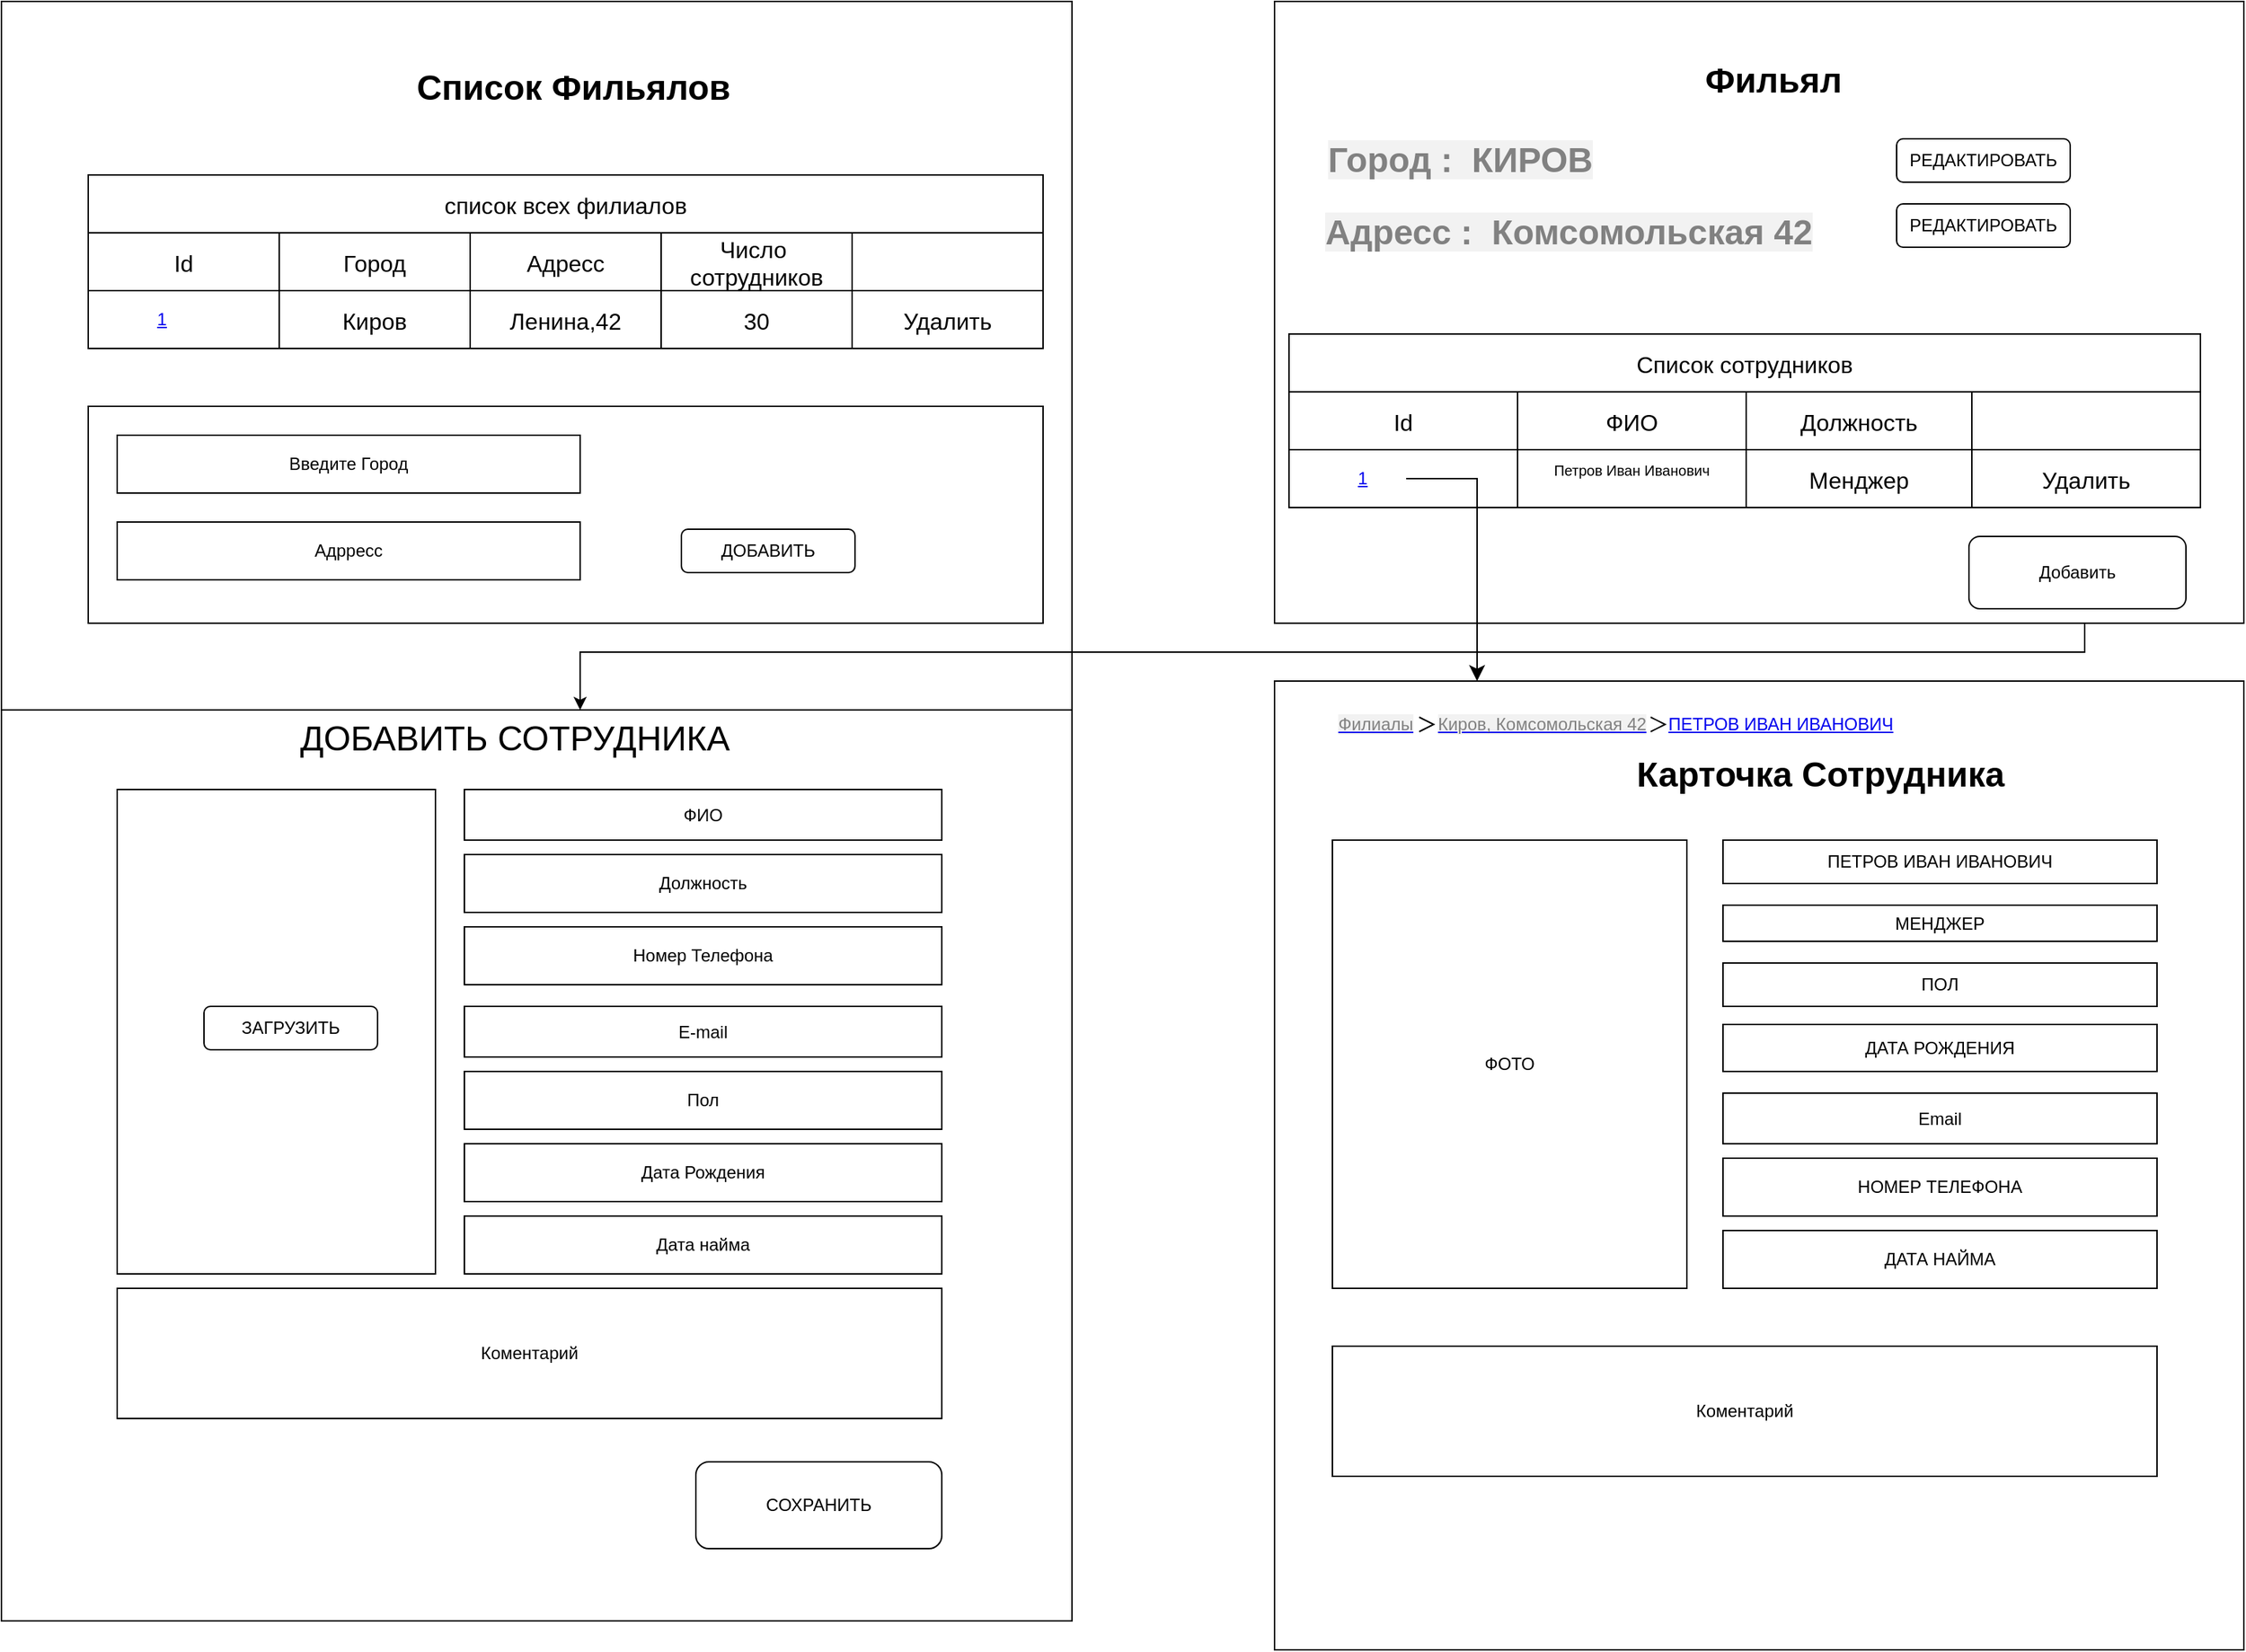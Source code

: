 <mxfile version="24.2.7" type="device">
  <diagram name="Page-1" id="Eiqm42cvu3vuXSm7mtx2">
    <mxGraphModel dx="3119" dy="1206" grid="1" gridSize="10" guides="1" tooltips="1" connect="1" arrows="1" fold="1" page="1" pageScale="1" pageWidth="850" pageHeight="1100" math="0" shadow="0">
      <root>
        <mxCell id="0" />
        <mxCell id="1" parent="0" />
        <mxCell id="zF3IEiv7uAdP8a5Uo8H7-1" value="" style="rounded=0;whiteSpace=wrap;html=1;" vertex="1" parent="1">
          <mxGeometry x="-840" y="50" width="740" height="1100" as="geometry" />
        </mxCell>
        <mxCell id="zF3IEiv7uAdP8a5Uo8H7-68" value="список всех филиалов" style="shape=table;childLayout=tableLayout;startSize=40;collapsible=0;recursiveResize=0;expand=0;fontSize=16;" vertex="1" parent="1">
          <mxGeometry x="-780" y="170" width="660" height="120" as="geometry" />
        </mxCell>
        <mxCell id="zF3IEiv7uAdP8a5Uo8H7-69" value="" style="shape=tableRow;horizontal=0;swimlaneHead=0;swimlaneBody=0;top=0;left=0;strokeColor=inherit;bottom=0;right=0;dropTarget=0;fontStyle=0;fillColor=none;points=[[0,0.5],[1,0.5]];portConstraint=eastwest;startSize=0;collapsible=0;recursiveResize=0;expand=0;fontSize=16;" vertex="1" parent="zF3IEiv7uAdP8a5Uo8H7-68">
          <mxGeometry y="40" width="660" height="40" as="geometry" />
        </mxCell>
        <mxCell id="zF3IEiv7uAdP8a5Uo8H7-128" value="Id" style="swimlane;swimlaneHead=0;swimlaneBody=0;fontStyle=0;strokeColor=inherit;connectable=0;fillColor=none;startSize=40;collapsible=0;recursiveResize=0;expand=0;fontSize=16;" vertex="1" parent="zF3IEiv7uAdP8a5Uo8H7-69">
          <mxGeometry width="132" height="40" as="geometry">
            <mxRectangle width="132" height="40" as="alternateBounds" />
          </mxGeometry>
        </mxCell>
        <mxCell id="zF3IEiv7uAdP8a5Uo8H7-70" value="Город" style="swimlane;swimlaneHead=0;swimlaneBody=0;fontStyle=0;strokeColor=inherit;connectable=0;fillColor=none;startSize=40;collapsible=0;recursiveResize=0;expand=0;fontSize=16;" vertex="1" parent="zF3IEiv7uAdP8a5Uo8H7-69">
          <mxGeometry x="132" width="132" height="40" as="geometry">
            <mxRectangle width="132" height="40" as="alternateBounds" />
          </mxGeometry>
        </mxCell>
        <mxCell id="zF3IEiv7uAdP8a5Uo8H7-71" value="Адресс" style="swimlane;swimlaneHead=0;swimlaneBody=0;fontStyle=0;strokeColor=inherit;connectable=0;fillColor=none;startSize=40;collapsible=0;recursiveResize=0;expand=0;fontSize=16;" vertex="1" parent="zF3IEiv7uAdP8a5Uo8H7-69">
          <mxGeometry x="264" width="132" height="40" as="geometry">
            <mxRectangle width="132" height="40" as="alternateBounds" />
          </mxGeometry>
        </mxCell>
        <mxCell id="zF3IEiv7uAdP8a5Uo8H7-72" value="Число &#xa;сотрудников" style="swimlane;swimlaneHead=0;swimlaneBody=0;fontStyle=0;strokeColor=inherit;connectable=0;fillColor=none;startSize=40;collapsible=0;recursiveResize=0;expand=0;fontSize=16;" vertex="1" parent="zF3IEiv7uAdP8a5Uo8H7-69">
          <mxGeometry x="396" width="132" height="40" as="geometry">
            <mxRectangle width="132" height="40" as="alternateBounds" />
          </mxGeometry>
        </mxCell>
        <mxCell id="zF3IEiv7uAdP8a5Uo8H7-112" style="swimlane;swimlaneHead=0;swimlaneBody=0;fontStyle=0;strokeColor=inherit;connectable=0;fillColor=none;startSize=40;collapsible=0;recursiveResize=0;expand=0;fontSize=16;" vertex="1" parent="zF3IEiv7uAdP8a5Uo8H7-69">
          <mxGeometry x="528" width="132" height="40" as="geometry">
            <mxRectangle width="132" height="40" as="alternateBounds" />
          </mxGeometry>
        </mxCell>
        <mxCell id="zF3IEiv7uAdP8a5Uo8H7-81" value="" style="shape=tableRow;horizontal=0;swimlaneHead=0;swimlaneBody=0;top=0;left=0;strokeColor=inherit;bottom=0;right=0;dropTarget=0;fontStyle=0;fillColor=none;points=[[0,0.5],[1,0.5]];portConstraint=eastwest;startSize=0;collapsible=0;recursiveResize=0;expand=0;fontSize=16;" vertex="1" parent="zF3IEiv7uAdP8a5Uo8H7-68">
          <mxGeometry y="80" width="660" height="40" as="geometry" />
        </mxCell>
        <mxCell id="zF3IEiv7uAdP8a5Uo8H7-129" value="" style="swimlane;swimlaneHead=0;swimlaneBody=0;fontStyle=0;strokeColor=inherit;connectable=0;fillColor=none;startSize=40;collapsible=0;recursiveResize=0;expand=0;fontSize=16;" vertex="1" parent="zF3IEiv7uAdP8a5Uo8H7-81">
          <mxGeometry width="132" height="40" as="geometry">
            <mxRectangle width="132" height="40" as="alternateBounds" />
          </mxGeometry>
        </mxCell>
        <UserObject label="1" link="https://www.draw.io" id="XJr4wuWGLSTRRMjW4_s--34">
          <mxCell style="text;html=1;strokeColor=none;fillColor=none;whiteSpace=wrap;align=center;verticalAlign=middle;fontColor=#0000EE;fontStyle=4;" vertex="1" parent="zF3IEiv7uAdP8a5Uo8H7-129">
            <mxGeometry x="21" width="60" height="40" as="geometry" />
          </mxCell>
        </UserObject>
        <mxCell id="zF3IEiv7uAdP8a5Uo8H7-82" value="Киров" style="swimlane;swimlaneHead=0;swimlaneBody=0;fontStyle=0;strokeColor=inherit;connectable=0;fillColor=none;startSize=40;collapsible=0;recursiveResize=0;expand=0;fontSize=16;" vertex="1" parent="zF3IEiv7uAdP8a5Uo8H7-81">
          <mxGeometry x="132" width="132" height="40" as="geometry">
            <mxRectangle width="132" height="40" as="alternateBounds" />
          </mxGeometry>
        </mxCell>
        <mxCell id="zF3IEiv7uAdP8a5Uo8H7-83" value="Ленина,42" style="swimlane;swimlaneHead=0;swimlaneBody=0;fontStyle=0;strokeColor=inherit;connectable=0;fillColor=none;startSize=40;collapsible=0;recursiveResize=0;expand=0;fontSize=16;" vertex="1" parent="zF3IEiv7uAdP8a5Uo8H7-81">
          <mxGeometry x="264" width="132" height="40" as="geometry">
            <mxRectangle width="132" height="40" as="alternateBounds" />
          </mxGeometry>
        </mxCell>
        <mxCell id="zF3IEiv7uAdP8a5Uo8H7-84" value="30" style="swimlane;swimlaneHead=0;swimlaneBody=0;fontStyle=0;strokeColor=inherit;connectable=0;fillColor=none;startSize=40;collapsible=0;recursiveResize=0;expand=0;fontSize=16;" vertex="1" parent="zF3IEiv7uAdP8a5Uo8H7-81">
          <mxGeometry x="396" width="132" height="40" as="geometry">
            <mxRectangle width="132" height="40" as="alternateBounds" />
          </mxGeometry>
        </mxCell>
        <mxCell id="zF3IEiv7uAdP8a5Uo8H7-113" value="Удалить" style="swimlane;swimlaneHead=0;swimlaneBody=0;fontStyle=0;strokeColor=inherit;connectable=0;fillColor=none;startSize=40;collapsible=0;recursiveResize=0;expand=0;fontSize=16;" vertex="1" parent="zF3IEiv7uAdP8a5Uo8H7-81">
          <mxGeometry x="528" width="132" height="40" as="geometry">
            <mxRectangle width="132" height="40" as="alternateBounds" />
          </mxGeometry>
        </mxCell>
        <mxCell id="zF3IEiv7uAdP8a5Uo8H7-110" value="Список Фильялов" style="text;strokeColor=none;fillColor=none;html=1;fontSize=24;fontStyle=1;verticalAlign=middle;align=center;" vertex="1" parent="1">
          <mxGeometry x="-630" y="90" width="370" height="40" as="geometry" />
        </mxCell>
        <mxCell id="XJr4wuWGLSTRRMjW4_s--2" value="" style="whiteSpace=wrap;html=1;aspect=fixed;" vertex="1" parent="1">
          <mxGeometry x="40" y="520" width="670" height="670" as="geometry" />
        </mxCell>
        <UserObject label="&lt;span data-richtext-inline-code=&quot;true&quot; class=&quot;inline-code inline-code_start inline-code_end&quot; style=&quot;color: rgb(129, 129, 129); background-color: rgba(129, 129, 129, 0.1);&quot;&gt;Филиалы&lt;/span&gt;" link="https://www.draw.io" id="XJr4wuWGLSTRRMjW4_s--38">
          <mxCell style="text;html=1;strokeColor=none;fillColor=none;whiteSpace=wrap;align=center;verticalAlign=middle;fontColor=#0000EE;fontStyle=4;" vertex="1" parent="1">
            <mxGeometry x="80" y="530" width="60" height="40" as="geometry" />
          </mxCell>
        </UserObject>
        <UserObject label="&lt;span data-richtext-inline-code=&quot;true&quot; class=&quot;inline-code inline-code_start inline-code_end&quot; style=&quot;color: rgb(129, 129, 129); background-color: rgba(129, 129, 129, 0.1);&quot;&gt;Киров, Комсомольская 42&lt;/span&gt;" link="https://www.draw.io" id="XJr4wuWGLSTRRMjW4_s--39">
          <mxCell style="text;html=1;strokeColor=none;fillColor=none;whiteSpace=wrap;align=center;verticalAlign=middle;fontColor=#0000EE;fontStyle=4;" vertex="1" parent="1">
            <mxGeometry x="140" y="535" width="170" height="30" as="geometry" />
          </mxCell>
        </UserObject>
        <UserObject label="ПЕТРОВ ИВАН ИВАНОВИЧ" id="XJr4wuWGLSTRRMjW4_s--40">
          <mxCell style="text;html=1;strokeColor=none;fillColor=none;whiteSpace=wrap;align=center;verticalAlign=middle;fontColor=#0000EE;fontStyle=4;" vertex="1" parent="1">
            <mxGeometry x="300" y="530" width="180" height="40" as="geometry" />
          </mxCell>
        </UserObject>
        <mxCell id="XJr4wuWGLSTRRMjW4_s--46" value="" style="html=1;shadow=0;dashed=0;align=center;verticalAlign=middle;shape=mxgraph.arrows2.arrow;dy=0;dx=30;notch=30;" vertex="1" parent="1">
          <mxGeometry x="140" y="545" width="10" height="10" as="geometry" />
        </mxCell>
        <mxCell id="XJr4wuWGLSTRRMjW4_s--51" value="" style="html=1;shadow=0;dashed=0;align=center;verticalAlign=middle;shape=mxgraph.arrows2.arrow;dy=0;dx=30;notch=30;" vertex="1" parent="1">
          <mxGeometry x="300" y="545" width="10" height="10" as="geometry" />
        </mxCell>
        <mxCell id="XJr4wuWGLSTRRMjW4_s--53" value="&lt;font style=&quot;font-size: 15px;&quot;&gt;Загрузить&lt;/font&gt;" style="text;strokeColor=none;fillColor=none;html=1;fontSize=24;fontStyle=1;verticalAlign=middle;align=center;" vertex="1" parent="1">
          <mxGeometry x="-700" y="660" width="100" height="40" as="geometry" />
        </mxCell>
        <mxCell id="XJr4wuWGLSTRRMjW4_s--54" value="ПЕТРОВ ИВАН ИВАНОВИЧ" style="rounded=0;whiteSpace=wrap;html=1;" vertex="1" parent="1">
          <mxGeometry x="350" y="630" width="300" height="30" as="geometry" />
        </mxCell>
        <mxCell id="XJr4wuWGLSTRRMjW4_s--55" value="МЕНДЖЕР" style="rounded=0;whiteSpace=wrap;html=1;" vertex="1" parent="1">
          <mxGeometry x="350" y="675" width="300" height="25" as="geometry" />
        </mxCell>
        <mxCell id="XJr4wuWGLSTRRMjW4_s--56" value="ПОЛ" style="rounded=0;whiteSpace=wrap;html=1;" vertex="1" parent="1">
          <mxGeometry x="350" y="715" width="300" height="30" as="geometry" />
        </mxCell>
        <mxCell id="TM6kRPImTezDNo1EGvz8-3" value="" style="rounded=0;whiteSpace=wrap;html=1;" vertex="1" parent="1">
          <mxGeometry x="-780" y="330" width="660" height="150" as="geometry" />
        </mxCell>
        <mxCell id="TM6kRPImTezDNo1EGvz8-4" value="Введите Город" style="rounded=0;whiteSpace=wrap;html=1;" vertex="1" parent="1">
          <mxGeometry x="-760" y="350" width="320" height="40" as="geometry" />
        </mxCell>
        <mxCell id="TM6kRPImTezDNo1EGvz8-5" value="" style="rounded=1;whiteSpace=wrap;html=1;" vertex="1" parent="1">
          <mxGeometry x="-370" y="415" width="120" height="30" as="geometry" />
        </mxCell>
        <mxCell id="TM6kRPImTezDNo1EGvz8-6" value="ДОБАВИТЬ" style="text;html=1;align=center;verticalAlign=middle;whiteSpace=wrap;rounded=0;" vertex="1" parent="1">
          <mxGeometry x="-340" y="415" width="60" height="30" as="geometry" />
        </mxCell>
        <mxCell id="TM6kRPImTezDNo1EGvz8-7" value="Адрресс" style="rounded=0;whiteSpace=wrap;html=1;" vertex="1" parent="1">
          <mxGeometry x="-760" y="410" width="320" height="40" as="geometry" />
        </mxCell>
        <mxCell id="TM6kRPImTezDNo1EGvz8-9" value="" style="rounded=0;whiteSpace=wrap;html=1;" vertex="1" parent="1">
          <mxGeometry x="-840" y="540" width="740" height="630" as="geometry" />
        </mxCell>
        <mxCell id="TM6kRPImTezDNo1EGvz8-10" value="" style="rounded=0;whiteSpace=wrap;html=1;" vertex="1" parent="1">
          <mxGeometry x="-760" y="595" width="220" height="335" as="geometry" />
        </mxCell>
        <mxCell id="TM6kRPImTezDNo1EGvz8-11" value="ЗАГРУЗИТЬ" style="rounded=1;whiteSpace=wrap;html=1;" vertex="1" parent="1">
          <mxGeometry x="-700" y="745" width="120" height="30" as="geometry" />
        </mxCell>
        <mxCell id="TM6kRPImTezDNo1EGvz8-12" value="ФИО" style="rounded=0;whiteSpace=wrap;html=1;" vertex="1" parent="1">
          <mxGeometry x="-520" y="595" width="330" height="35" as="geometry" />
        </mxCell>
        <mxCell id="TM6kRPImTezDNo1EGvz8-13" value="Должность" style="rounded=0;whiteSpace=wrap;html=1;" vertex="1" parent="1">
          <mxGeometry x="-520" y="640" width="330" height="40" as="geometry" />
        </mxCell>
        <mxCell id="TM6kRPImTezDNo1EGvz8-14" value="Номер Телефона" style="rounded=0;whiteSpace=wrap;html=1;" vertex="1" parent="1">
          <mxGeometry x="-520" y="690" width="330" height="40" as="geometry" />
        </mxCell>
        <mxCell id="TM6kRPImTezDNo1EGvz8-15" value="&lt;div&gt;E-mail&lt;/div&gt;" style="rounded=0;whiteSpace=wrap;html=1;" vertex="1" parent="1">
          <mxGeometry x="-520" y="745" width="330" height="35" as="geometry" />
        </mxCell>
        <mxCell id="TM6kRPImTezDNo1EGvz8-16" value="Пол" style="rounded=0;whiteSpace=wrap;html=1;" vertex="1" parent="1">
          <mxGeometry x="-520" y="790" width="330" height="40" as="geometry" />
        </mxCell>
        <mxCell id="TM6kRPImTezDNo1EGvz8-17" value="Дата Рождения" style="rounded=0;whiteSpace=wrap;html=1;" vertex="1" parent="1">
          <mxGeometry x="-520" y="840" width="330" height="40" as="geometry" />
        </mxCell>
        <mxCell id="TM6kRPImTezDNo1EGvz8-18" value="Дата найма" style="rounded=0;whiteSpace=wrap;html=1;" vertex="1" parent="1">
          <mxGeometry x="-520" y="890" width="330" height="40" as="geometry" />
        </mxCell>
        <mxCell id="TM6kRPImTezDNo1EGvz8-19" value="Коментарий" style="rounded=0;whiteSpace=wrap;html=1;" vertex="1" parent="1">
          <mxGeometry x="-760" y="940" width="570" height="90" as="geometry" />
        </mxCell>
        <mxCell id="TM6kRPImTezDNo1EGvz8-21" value="СОХРАНИТЬ" style="rounded=1;whiteSpace=wrap;html=1;" vertex="1" parent="1">
          <mxGeometry x="-360" y="1060" width="170" height="60" as="geometry" />
        </mxCell>
        <mxCell id="TM6kRPImTezDNo1EGvz8-22" style="edgeStyle=orthogonalEdgeStyle;rounded=0;orthogonalLoop=1;jettySize=auto;html=1;exitX=0.5;exitY=1;exitDx=0;exitDy=0;" edge="1" parent="1" source="TM6kRPImTezDNo1EGvz8-11" target="TM6kRPImTezDNo1EGvz8-11">
          <mxGeometry relative="1" as="geometry" />
        </mxCell>
        <mxCell id="TM6kRPImTezDNo1EGvz8-23" value="ФОТО" style="rounded=0;whiteSpace=wrap;html=1;" vertex="1" parent="1">
          <mxGeometry x="80" y="630" width="245" height="310" as="geometry" />
        </mxCell>
        <mxCell id="TM6kRPImTezDNo1EGvz8-24" value="ДАТА РОЖДЕНИЯ" style="rounded=0;whiteSpace=wrap;html=1;" vertex="1" parent="1">
          <mxGeometry x="350" y="757.5" width="300" height="32.5" as="geometry" />
        </mxCell>
        <mxCell id="TM6kRPImTezDNo1EGvz8-25" value="&lt;b style=&quot;font-size: 24px;&quot;&gt;Карточка Сотрудника&lt;br&gt;&lt;/b&gt;" style="text;html=1;align=center;verticalAlign=middle;whiteSpace=wrap;rounded=0;" vertex="1" parent="1">
          <mxGeometry x="260" y="570" width="315" height="30" as="geometry" />
        </mxCell>
        <mxCell id="TM6kRPImTezDNo1EGvz8-26" value="Email" style="rounded=0;whiteSpace=wrap;html=1;" vertex="1" parent="1">
          <mxGeometry x="350" y="805" width="300" height="35" as="geometry" />
        </mxCell>
        <mxCell id="TM6kRPImTezDNo1EGvz8-27" value="НОМЕР ТЕЛЕФОНА" style="rounded=0;whiteSpace=wrap;html=1;" vertex="1" parent="1">
          <mxGeometry x="350" y="850" width="300" height="40" as="geometry" />
        </mxCell>
        <mxCell id="TM6kRPImTezDNo1EGvz8-28" value="ДАТА НАЙМА" style="rounded=0;whiteSpace=wrap;html=1;" vertex="1" parent="1">
          <mxGeometry x="350" y="900" width="300" height="40" as="geometry" />
        </mxCell>
        <mxCell id="TM6kRPImTezDNo1EGvz8-29" value="Коментарий" style="rounded=0;whiteSpace=wrap;html=1;" vertex="1" parent="1">
          <mxGeometry x="80" y="980" width="570" height="90" as="geometry" />
        </mxCell>
        <mxCell id="TM6kRPImTezDNo1EGvz8-36" style="edgeStyle=orthogonalEdgeStyle;rounded=0;orthogonalLoop=1;jettySize=auto;html=1;exitX=0;exitY=1;exitDx=0;exitDy=0;" edge="1" parent="1" source="TM6kRPImTezDNo1EGvz8-30" target="TM6kRPImTezDNo1EGvz8-9">
          <mxGeometry relative="1" as="geometry">
            <Array as="points">
              <mxPoint x="600" y="480" />
              <mxPoint x="600" y="500" />
              <mxPoint x="-440" y="500" />
            </Array>
          </mxGeometry>
        </mxCell>
        <mxCell id="TM6kRPImTezDNo1EGvz8-30" value="" style="rounded=0;whiteSpace=wrap;html=1;" vertex="1" parent="1">
          <mxGeometry x="40" y="50" width="670" height="430" as="geometry" />
        </mxCell>
        <mxCell id="TM6kRPImTezDNo1EGvz8-31" value="&lt;font style=&quot;font-size: 24px;&quot;&gt;&lt;b&gt;Фильял&lt;/b&gt;&lt;/font&gt;" style="text;html=1;align=center;verticalAlign=middle;whiteSpace=wrap;rounded=0;" vertex="1" parent="1">
          <mxGeometry x="230" y="90" width="310" height="30" as="geometry" />
        </mxCell>
        <mxCell id="TM6kRPImTezDNo1EGvz8-35" value="&lt;font style=&quot;font-size: 24px;&quot;&gt;ДОБАВИТЬ СОТРУДНИКА&lt;br&gt;&lt;/font&gt;" style="text;html=1;align=center;verticalAlign=middle;whiteSpace=wrap;rounded=0;" vertex="1" parent="1">
          <mxGeometry x="-670" y="545" width="370" height="30" as="geometry" />
        </mxCell>
        <mxCell id="TM6kRPImTezDNo1EGvz8-44" value="&lt;span data-richtext-inline-code=&quot;true&quot; class=&quot;inline-code inline-code_start inline-code_end&quot; style=&quot;color: rgb(129, 129, 129); background-color: rgba(129, 129, 129, 0.1);&quot;&gt;Город :&amp;nbsp; КИРОВ&lt;br&gt;&lt;/span&gt;" style="text;strokeColor=none;fillColor=none;html=1;fontSize=24;fontStyle=1;verticalAlign=middle;align=center;" vertex="1" parent="1">
          <mxGeometry x="65" y="140" width="205" height="40" as="geometry" />
        </mxCell>
        <mxCell id="TM6kRPImTezDNo1EGvz8-45" value="РЕДАКТИРОВАТЬ" style="rounded=1;whiteSpace=wrap;html=1;" vertex="1" parent="1">
          <mxGeometry x="470" y="145" width="120" height="30" as="geometry" />
        </mxCell>
        <mxCell id="TM6kRPImTezDNo1EGvz8-47" value="&lt;span data-richtext-inline-code=&quot;true&quot; class=&quot;inline-code inline-code_start inline-code_end&quot; style=&quot;color: rgb(129, 129, 129); background-color: rgba(129, 129, 129, 0.1);&quot;&gt;Адресс :&amp;nbsp; Комсомольская 42&lt;br&gt;&lt;/span&gt;" style="text;strokeColor=none;fillColor=none;html=1;fontSize=24;fontStyle=1;verticalAlign=middle;align=center;" vertex="1" parent="1">
          <mxGeometry x="65" y="190" width="355" height="40" as="geometry" />
        </mxCell>
        <mxCell id="TM6kRPImTezDNo1EGvz8-48" value="РЕДАКТИРОВАТЬ" style="rounded=1;whiteSpace=wrap;html=1;" vertex="1" parent="1">
          <mxGeometry x="470" y="190" width="120" height="30" as="geometry" />
        </mxCell>
        <mxCell id="TM6kRPImTezDNo1EGvz8-49" value="Список сотрудников" style="shape=table;childLayout=tableLayout;startSize=40;collapsible=0;recursiveResize=0;expand=0;fontSize=16;" vertex="1" parent="1">
          <mxGeometry x="50" y="280" width="630" height="120" as="geometry" />
        </mxCell>
        <mxCell id="TM6kRPImTezDNo1EGvz8-50" value="" style="shape=tableRow;horizontal=0;swimlaneHead=0;swimlaneBody=0;top=0;left=0;strokeColor=inherit;bottom=0;right=0;dropTarget=0;fontStyle=0;fillColor=none;points=[[0,0.5],[1,0.5]];portConstraint=eastwest;startSize=0;collapsible=0;recursiveResize=0;expand=0;fontSize=16;" vertex="1" parent="TM6kRPImTezDNo1EGvz8-49">
          <mxGeometry y="40" width="630" height="40" as="geometry" />
        </mxCell>
        <mxCell id="TM6kRPImTezDNo1EGvz8-51" value="Id" style="swimlane;swimlaneHead=0;swimlaneBody=0;fontStyle=0;strokeColor=inherit;connectable=0;fillColor=none;startSize=40;collapsible=0;recursiveResize=0;expand=0;fontSize=16;" vertex="1" parent="TM6kRPImTezDNo1EGvz8-50">
          <mxGeometry width="158" height="40" as="geometry">
            <mxRectangle width="158" height="40" as="alternateBounds" />
          </mxGeometry>
        </mxCell>
        <mxCell id="TM6kRPImTezDNo1EGvz8-52" value="ФИО" style="swimlane;swimlaneHead=0;swimlaneBody=0;fontStyle=0;strokeColor=inherit;connectable=0;fillColor=none;startSize=40;collapsible=0;recursiveResize=0;expand=0;fontSize=16;" vertex="1" parent="TM6kRPImTezDNo1EGvz8-50">
          <mxGeometry x="158" width="158" height="40" as="geometry">
            <mxRectangle width="158" height="40" as="alternateBounds" />
          </mxGeometry>
        </mxCell>
        <mxCell id="TM6kRPImTezDNo1EGvz8-53" value="Должность" style="swimlane;swimlaneHead=0;swimlaneBody=0;fontStyle=0;strokeColor=inherit;connectable=0;fillColor=none;startSize=40;collapsible=0;recursiveResize=0;expand=0;fontSize=16;" vertex="1" parent="TM6kRPImTezDNo1EGvz8-50">
          <mxGeometry x="316" width="156" height="40" as="geometry">
            <mxRectangle width="156" height="40" as="alternateBounds" />
          </mxGeometry>
        </mxCell>
        <mxCell id="TM6kRPImTezDNo1EGvz8-54" value="" style="swimlane;swimlaneHead=0;swimlaneBody=0;fontStyle=0;strokeColor=inherit;connectable=0;fillColor=none;startSize=40;collapsible=0;recursiveResize=0;expand=0;fontSize=16;" vertex="1" parent="TM6kRPImTezDNo1EGvz8-50">
          <mxGeometry x="472" width="158" height="40" as="geometry">
            <mxRectangle width="158" height="40" as="alternateBounds" />
          </mxGeometry>
        </mxCell>
        <mxCell id="TM6kRPImTezDNo1EGvz8-56" value="" style="shape=tableRow;horizontal=0;swimlaneHead=0;swimlaneBody=0;top=0;left=0;strokeColor=inherit;bottom=0;right=0;dropTarget=0;fontStyle=0;fillColor=none;points=[[0,0.5],[1,0.5]];portConstraint=eastwest;startSize=0;collapsible=0;recursiveResize=0;expand=0;fontSize=16;" vertex="1" parent="TM6kRPImTezDNo1EGvz8-49">
          <mxGeometry y="80" width="630" height="40" as="geometry" />
        </mxCell>
        <mxCell id="TM6kRPImTezDNo1EGvz8-57" value="" style="swimlane;swimlaneHead=0;swimlaneBody=0;fontStyle=0;strokeColor=inherit;connectable=0;fillColor=none;startSize=40;collapsible=0;recursiveResize=0;expand=0;fontSize=16;" vertex="1" parent="TM6kRPImTezDNo1EGvz8-56">
          <mxGeometry width="158" height="40" as="geometry">
            <mxRectangle width="158" height="40" as="alternateBounds" />
          </mxGeometry>
        </mxCell>
        <UserObject label="1" link="https://www.draw.io" id="TM6kRPImTezDNo1EGvz8-58">
          <mxCell style="text;html=1;strokeColor=none;fillColor=none;whiteSpace=wrap;align=center;verticalAlign=middle;fontColor=#0000EE;fontStyle=4;" vertex="1" parent="TM6kRPImTezDNo1EGvz8-57">
            <mxGeometry x="21" width="60" height="40" as="geometry" />
          </mxCell>
        </UserObject>
        <mxCell id="TM6kRPImTezDNo1EGvz8-59" value="Петров Иван Иванович&#xa;" style="swimlane;swimlaneHead=0;swimlaneBody=0;fontStyle=0;strokeColor=inherit;connectable=0;fillColor=none;startSize=40;collapsible=0;recursiveResize=0;expand=0;fontSize=10;" vertex="1" parent="TM6kRPImTezDNo1EGvz8-56">
          <mxGeometry x="158" width="158" height="40" as="geometry">
            <mxRectangle width="158" height="40" as="alternateBounds" />
          </mxGeometry>
        </mxCell>
        <mxCell id="TM6kRPImTezDNo1EGvz8-60" value="Менджер" style="swimlane;swimlaneHead=0;swimlaneBody=0;fontStyle=0;strokeColor=inherit;connectable=0;fillColor=none;startSize=40;collapsible=0;recursiveResize=0;expand=0;fontSize=16;" vertex="1" parent="TM6kRPImTezDNo1EGvz8-56">
          <mxGeometry x="316" width="156" height="40" as="geometry">
            <mxRectangle width="156" height="40" as="alternateBounds" />
          </mxGeometry>
        </mxCell>
        <mxCell id="TM6kRPImTezDNo1EGvz8-61" value="Удалить" style="swimlane;swimlaneHead=0;swimlaneBody=0;fontStyle=0;strokeColor=inherit;connectable=0;fillColor=none;startSize=40;collapsible=0;recursiveResize=0;expand=0;fontSize=16;" vertex="1" parent="TM6kRPImTezDNo1EGvz8-56">
          <mxGeometry x="472" width="158" height="40" as="geometry">
            <mxRectangle width="158" height="40" as="alternateBounds" />
          </mxGeometry>
        </mxCell>
        <mxCell id="TM6kRPImTezDNo1EGvz8-64" value="Добавить" style="rounded=1;whiteSpace=wrap;html=1;" vertex="1" parent="1">
          <mxGeometry x="520" y="420" width="150" height="50" as="geometry" />
        </mxCell>
        <mxCell id="TM6kRPImTezDNo1EGvz8-65" value="" style="edgeStyle=segmentEdgeStyle;endArrow=classic;html=1;curved=0;rounded=0;endSize=8;startSize=8;" edge="1" parent="1" source="TM6kRPImTezDNo1EGvz8-58">
          <mxGeometry width="50" height="50" relative="1" as="geometry">
            <mxPoint x="440" y="570" as="sourcePoint" />
            <mxPoint x="180" y="520" as="targetPoint" />
            <Array as="points">
              <mxPoint x="180" y="380" />
              <mxPoint x="180" y="520" />
            </Array>
          </mxGeometry>
        </mxCell>
      </root>
    </mxGraphModel>
  </diagram>
</mxfile>
